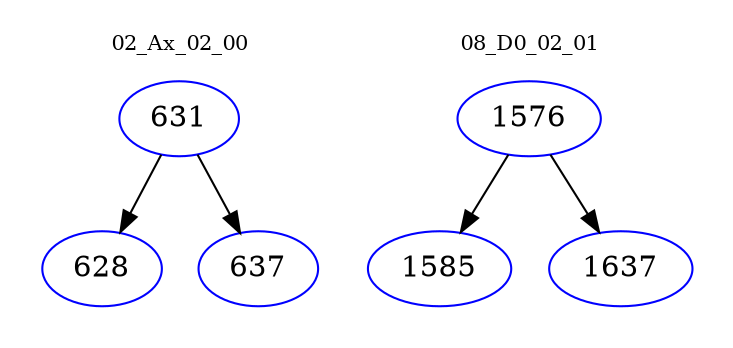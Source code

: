 digraph{
subgraph cluster_0 {
color = white
label = "02_Ax_02_00";
fontsize=10;
T0_631 [label="631", color="blue"]
T0_631 -> T0_628 [color="black"]
T0_628 [label="628", color="blue"]
T0_631 -> T0_637 [color="black"]
T0_637 [label="637", color="blue"]
}
subgraph cluster_1 {
color = white
label = "08_D0_02_01";
fontsize=10;
T1_1576 [label="1576", color="blue"]
T1_1576 -> T1_1585 [color="black"]
T1_1585 [label="1585", color="blue"]
T1_1576 -> T1_1637 [color="black"]
T1_1637 [label="1637", color="blue"]
}
}

